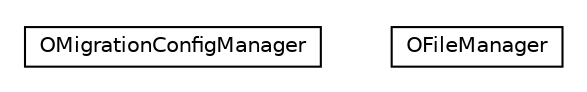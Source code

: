#!/usr/local/bin/dot
#
# Class diagram 
# Generated by UMLGraph version R5_6-24-gf6e263 (http://www.umlgraph.org/)
#

digraph G {
	edge [fontname="Helvetica",fontsize=10,labelfontname="Helvetica",labelfontsize=10];
	node [fontname="Helvetica",fontsize=10,shape=plaintext];
	nodesep=0.25;
	ranksep=0.5;
	// com.orientechnologies.orient.etl.util.OMigrationConfigManager
	c757663 [label=<<table title="com.orientechnologies.orient.etl.util.OMigrationConfigManager" border="0" cellborder="1" cellspacing="0" cellpadding="2" port="p" href="./OMigrationConfigManager.html">
		<tr><td><table border="0" cellspacing="0" cellpadding="1">
<tr><td align="center" balign="center"> OMigrationConfigManager </td></tr>
		</table></td></tr>
		</table>>, URL="./OMigrationConfigManager.html", fontname="Helvetica", fontcolor="black", fontsize=10.0];
	// com.orientechnologies.orient.etl.util.OFileManager
	c757664 [label=<<table title="com.orientechnologies.orient.etl.util.OFileManager" border="0" cellborder="1" cellspacing="0" cellpadding="2" port="p" href="./OFileManager.html">
		<tr><td><table border="0" cellspacing="0" cellpadding="1">
<tr><td align="center" balign="center"> OFileManager </td></tr>
		</table></td></tr>
		</table>>, URL="./OFileManager.html", fontname="Helvetica", fontcolor="black", fontsize=10.0];
}

